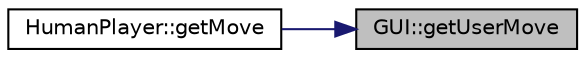 digraph "GUI::getUserMove"
{
 // INTERACTIVE_SVG=YES
 // LATEX_PDF_SIZE
  edge [fontname="Helvetica",fontsize="10",labelfontname="Helvetica",labelfontsize="10"];
  node [fontname="Helvetica",fontsize="10",shape=record];
  rankdir="RL";
  Node1 [label="GUI::getUserMove",height=0.2,width=0.4,color="black", fillcolor="grey75", style="filled", fontcolor="black",tooltip="Prompts the user for their move."];
  Node1 -> Node2 [dir="back",color="midnightblue",fontsize="10",style="solid",fontname="Helvetica"];
  Node2 [label="HumanPlayer::getMove",height=0.2,width=0.4,color="black", fillcolor="white", style="filled",URL="$class_human_player.html#a018a39db440dfa6af27780dde69a2d9b",tooltip="Gets the player's move during their turn."];
}
